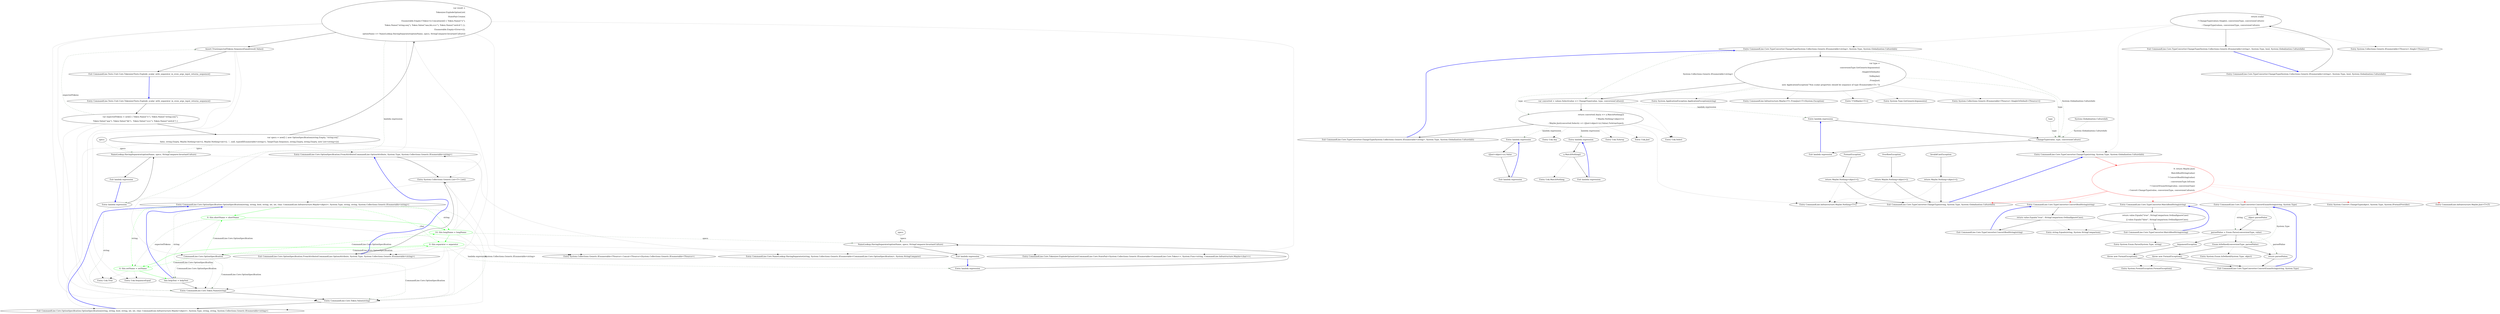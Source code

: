 digraph  {
m0_9 [cluster="CommandLine.Core.OptionSpecification.FromAttribute(CommandLine.OptionAttribute, System.Type, System.Collections.Generic.IEnumerable<string>)", file="UnParserExtensions.cs", label="Entry CommandLine.Core.OptionSpecification.FromAttribute(CommandLine.OptionAttribute, System.Type, System.Collections.Generic.IEnumerable<string>)", span="29-29"];
m0_11 [cluster="CommandLine.Core.OptionSpecification.FromAttribute(CommandLine.OptionAttribute, System.Type, System.Collections.Generic.IEnumerable<string>)", file="UnParserExtensions.cs", label="Exit CommandLine.Core.OptionSpecification.FromAttribute(CommandLine.OptionAttribute, System.Type, System.Collections.Generic.IEnumerable<string>)", span="29-29"];
m0_10 [cluster="System.Collections.Generic.List<T>.List()", file="UnParserExtensions.cs", label="Entry System.Collections.Generic.List<T>.List()", span="0-0"];
m0_13 [cluster="CommandLine.Core.StatePair.Create<T>(T, System.Collections.Generic.IEnumerable<CommandLine.Error>)", file="UnParserExtensions.cs", label="CommandLine.Core.OptionSpecification", span=""];
m0_21 [cluster="CommandLine.Tests.Unit.Core.TokenizerTests.Explode_scalar_with_separator_in_even_args_input_returns_sequence()", file="UnParserExtensions.cs", label="Entry CommandLine.Tests.Unit.Core.TokenizerTests.Explode_scalar_with_separator_in_even_args_input_returns_sequence()", span="38-38"];
m0_22 [cluster="CommandLine.Tests.Unit.Core.TokenizerTests.Explode_scalar_with_separator_in_even_args_input_returns_sequence()", file="UnParserExtensions.cs", label="var expectedTokens = new[] { Token.Name(''x''), Token.Name(''string-seq''),\r\n                Token.Value(''aaa''), Token.Value(''bb''),  Token.Value(''cccc''), Token.Name(''switch'') }", span="41-42"];
m0_23 [cluster="CommandLine.Tests.Unit.Core.TokenizerTests.Explode_scalar_with_separator_in_even_args_input_returns_sequence()", file="UnParserExtensions.cs", label="var specs = new[] { new OptionSpecification(string.Empty, ''string-seq'',\r\n                false, string.Empty, Maybe.Nothing<int>(), Maybe.Nothing<int>(), ',', null, typeof(IEnumerable<string>), TargetType.Sequence, string.Empty, string.Empty, new List<string>())}", span="43-44"];
m0_25 [cluster="CommandLine.Tests.Unit.Core.TokenizerTests.Explode_scalar_with_separator_in_even_args_input_returns_sequence()", file="UnParserExtensions.cs", label="Assert.True(expectedTokens.SequenceEqual(result.Value))", span="56-56"];
m0_24 [cluster="CommandLine.Tests.Unit.Core.TokenizerTests.Explode_scalar_with_separator_in_even_args_input_returns_sequence()", file="UnParserExtensions.cs", label="var result =\r\n                Tokenizer.ExplodeOptionList(\r\n                    StatePair.Create(\r\n                        Enumerable.Empty<Token>().Concat(new[] { Token.Name(''x''),\r\n                            Token.Name(''string-seq''), Token.Value(''aaa,bb,cccc''), Token.Name(''switch'') }),\r\n                        Enumerable.Empty<Error>()),\r\n                        optionName => NameLookup.HavingSeparator(optionName, specs, StringComparer.InvariantCulture))", span="47-53"];
m0_26 [cluster="CommandLine.Tests.Unit.Core.TokenizerTests.Explode_scalar_with_separator_in_even_args_input_returns_sequence()", file="UnParserExtensions.cs", label="Exit CommandLine.Tests.Unit.Core.TokenizerTests.Explode_scalar_with_separator_in_even_args_input_returns_sequence()", span="38-38"];
m0_8 [cluster="CommandLine.Core.OptionSpecification.OptionSpecification(string, string, bool, string, int, int, char, CommandLine.Infrastructure.Maybe<object>, System.Type, string, string, System.Collections.Generic.IEnumerable<string>)", file="UnParserExtensions.cs", label="Exit CommandLine.Core.OptionSpecification.OptionSpecification(string, string, bool, string, int, int, char, CommandLine.Infrastructure.Maybe<object>, System.Type, string, string, System.Collections.Generic.IEnumerable<string>)", span="17-17"];
m0_20 [cluster="CommandLine.Core.NameLookup.HavingSeparator(string, System.Collections.Generic.IEnumerable<CommandLine.Core.OptionSpecification>, System.StringComparer)", file="UnParserExtensions.cs", label="Entry CommandLine.Core.NameLookup.HavingSeparator(string, System.Collections.Generic.IEnumerable<CommandLine.Core.OptionSpecification>, System.StringComparer)", span="16-16"];
m0_16 [cluster="Unk.True", file="UnParserExtensions.cs", label="Entry Unk.True", span=""];
m0_0 [cluster="CommandLine.Core.OptionSpecification.OptionSpecification(string, string, bool, string, int, int, char, CommandLine.Infrastructure.Maybe<object>, System.Type, string, string, System.Collections.Generic.IEnumerable<string>)", file="UnParserExtensions.cs", label="Entry CommandLine.Core.OptionSpecification.OptionSpecification(string, string, bool, string, int, int, char, CommandLine.Infrastructure.Maybe<object>, System.Type, string, string, System.Collections.Generic.IEnumerable<string>)", span="17-17"];
m0_1 [cluster="CommandLine.Core.OptionSpecification.OptionSpecification(string, string, bool, string, int, int, char, CommandLine.Infrastructure.Maybe<object>, System.Type, string, string, System.Collections.Generic.IEnumerable<string>)", color=green, community=0, file="UnParserExtensions.cs", label="0: this.shortName = shortName", span="20-20"];
m0_2 [cluster="CommandLine.Core.OptionSpecification.OptionSpecification(string, string, bool, string, int, int, char, CommandLine.Infrastructure.Maybe<object>, System.Type, string, string, System.Collections.Generic.IEnumerable<string>)", color=green, community=0, file="UnParserExtensions.cs", label="14: this.longName = longName", span="21-21"];
m0_4 [cluster="CommandLine.Core.OptionSpecification.OptionSpecification(string, string, bool, string, int, int, char, CommandLine.Infrastructure.Maybe<object>, System.Type, string, string, System.Collections.Generic.IEnumerable<string>)", color=green, community=0, file="UnParserExtensions.cs", label="4: this.setName = setName", span="23-23"];
m0_3 [cluster="CommandLine.Core.OptionSpecification.OptionSpecification(string, string, bool, string, int, int, char, CommandLine.Infrastructure.Maybe<object>, System.Type, string, string, System.Collections.Generic.IEnumerable<string>)", color=green, community=0, file="UnParserExtensions.cs", label="0: this.separator = separator", span="22-22"];
m0_5 [cluster="CommandLine.Core.OptionSpecification.OptionSpecification(string, string, bool, string, int, int, char, CommandLine.Infrastructure.Maybe<object>, System.Type, string, string, System.Collections.Generic.IEnumerable<string>)", file="UnParserExtensions.cs", label="this.helpText = helpText", span="24-24"];
m0_12 [cluster="System.Collections.Generic.IEnumerable<TSource>.Concat<TSource>(System.Collections.Generic.IEnumerable<TSource>)", file="UnParserExtensions.cs", label="Entry System.Collections.Generic.IEnumerable<TSource>.Concat<TSource>(System.Collections.Generic.IEnumerable<TSource>)", span="0-0"];
m0_27 [cluster="lambda expression", file="UnParserExtensions.cs", label="Entry lambda expression", span="53-53"];
m0_18 [cluster="lambda expression", file="UnParserExtensions.cs", label="NameLookup.HavingSeparator(optionName, specs, StringComparer.InvariantCulture)", span="29-29"];
m0_17 [cluster="lambda expression", file="UnParserExtensions.cs", label="Entry lambda expression", span="29-29"];
m0_19 [cluster="lambda expression", file="UnParserExtensions.cs", label="Exit lambda expression", span="29-29"];
m0_28 [cluster="lambda expression", file="UnParserExtensions.cs", label="NameLookup.HavingSeparator(optionName, specs, StringComparer.InvariantCulture)", span="53-53"];
m0_29 [cluster="lambda expression", file="UnParserExtensions.cs", label="Exit lambda expression", span="53-53"];
m0_6 [cluster="CommandLine.Core.Token.Name(string)", file="UnParserExtensions.cs", label="Entry CommandLine.Core.Token.Name(string)", span="19-19"];
m0_7 [cluster="CommandLine.Core.Token.Value(string)", file="UnParserExtensions.cs", label="Entry CommandLine.Core.Token.Value(string)", span="24-24"];
m0_15 [cluster="Unk.SequenceEqual", file="UnParserExtensions.cs", label="Entry Unk.SequenceEqual", span=""];
m0_14 [cluster="CommandLine.Core.Tokenizer.ExplodeOptionList(CommandLine.Core.StatePair<System.Collections.Generic.IEnumerable<CommandLine.Core.Token>>, System.Func<string, CommandLine.Infrastructure.Maybe<char>>)", file="UnParserExtensions.cs", label="Entry CommandLine.Core.Tokenizer.ExplodeOptionList(CommandLine.Core.StatePair<System.Collections.Generic.IEnumerable<CommandLine.Core.Token>>, System.Func<string, CommandLine.Infrastructure.Maybe<char>>)", span="44-44"];
m0_30 [file="UnParserExtensions.cs", label=specs, span=""];
m0_31 [file="UnParserExtensions.cs", label=specs, span=""];
m1_5 [cluster="CommandLine.Core.TypeConverter.ChangeType(System.Collections.Generic.IEnumerable<string>, System.Type, System.Globalization.CultureInfo)", file="UnParserExtensionsTests.cs", label="Entry CommandLine.Core.TypeConverter.ChangeType(System.Collections.Generic.IEnumerable<string>, System.Type, System.Globalization.CultureInfo)", span="19-19"];
m1_6 [cluster="CommandLine.Core.TypeConverter.ChangeType(System.Collections.Generic.IEnumerable<string>, System.Type, System.Globalization.CultureInfo)", file="UnParserExtensionsTests.cs", label="var type =\r\n                conversionType.GetGenericArguments()\r\n                              .SingleOrDefault()\r\n                              .ToMaybe()\r\n                              .FromJust(\r\n                                  new ApplicationException(''Non scalar properties should be sequence of type IEnumerable<T>.''))", span="21-26"];
m1_7 [cluster="CommandLine.Core.TypeConverter.ChangeType(System.Collections.Generic.IEnumerable<string>, System.Type, System.Globalization.CultureInfo)", file="UnParserExtensionsTests.cs", label="var converted = values.Select(value => ChangeType(value, type, conversionCulture))", span="28-28"];
m1_8 [cluster="CommandLine.Core.TypeConverter.ChangeType(System.Collections.Generic.IEnumerable<string>, System.Type, System.Globalization.CultureInfo)", file="UnParserExtensionsTests.cs", label="return converted.Any(a => a.MatchNothing())\r\n                ? Maybe.Nothing<object>()\r\n                : Maybe.Just(converted.Select(c => ((Just<object>)c).Value).ToArray(type));", span="30-32"];
m1_9 [cluster="CommandLine.Core.TypeConverter.ChangeType(System.Collections.Generic.IEnumerable<string>, System.Type, System.Globalization.CultureInfo)", file="UnParserExtensionsTests.cs", label="Exit CommandLine.Core.TypeConverter.ChangeType(System.Collections.Generic.IEnumerable<string>, System.Type, System.Globalization.CultureInfo)", span="19-19"];
m1_19 [cluster="Unk.Just", file="UnParserExtensionsTests.cs", label="Entry Unk.Just", span=""];
m1_0 [cluster="CommandLine.Core.TypeConverter.ChangeType(System.Collections.Generic.IEnumerable<string>, System.Type, bool, System.Globalization.CultureInfo)", file="UnParserExtensionsTests.cs", label="Entry CommandLine.Core.TypeConverter.ChangeType(System.Collections.Generic.IEnumerable<string>, System.Type, bool, System.Globalization.CultureInfo)", span="12-12"];
m1_1 [cluster="CommandLine.Core.TypeConverter.ChangeType(System.Collections.Generic.IEnumerable<string>, System.Type, bool, System.Globalization.CultureInfo)", file="UnParserExtensionsTests.cs", label="return scalar\r\n                ? ChangeType(values.Single(), conversionType, conversionCulture)\r\n                : ChangeType(values, conversionType, conversionCulture);", span="14-16"];
m1_2 [cluster="CommandLine.Core.TypeConverter.ChangeType(System.Collections.Generic.IEnumerable<string>, System.Type, bool, System.Globalization.CultureInfo)", file="UnParserExtensionsTests.cs", label="Exit CommandLine.Core.TypeConverter.ChangeType(System.Collections.Generic.IEnumerable<string>, System.Type, bool, System.Globalization.CultureInfo)", span="12-12"];
m1_58 [cluster="System.Enum.IsDefined(System.Type, object)", file="UnParserExtensionsTests.cs", label="Entry System.Enum.IsDefined(System.Type, object)", span="0-0"];
m1_13 [cluster="System.ApplicationException.ApplicationException(string)", file="UnParserExtensionsTests.cs", label="Entry System.ApplicationException.ApplicationException(string)", span="0-0"];
m1_16 [cluster="Unk.Any", file="UnParserExtensionsTests.cs", label="Entry Unk.Any", span=""];
m1_14 [cluster="CommandLine.Infrastructure.Maybe<T>.FromJust<T>(System.Exception)", file="UnParserExtensionsTests.cs", label="Entry CommandLine.Infrastructure.Maybe<T>.FromJust<T>(System.Exception)", span="134-134"];
m1_56 [cluster="System.Enum.Parse(System.Type, string)", file="UnParserExtensionsTests.cs", label="Entry System.Enum.Parse(System.Type, string)", span="0-0"];
m1_39 [cluster="CommandLine.Core.TypeConverter.ConvertBoolString(string)", file="UnParserExtensionsTests.cs", label="Entry CommandLine.Core.TypeConverter.ConvertBoolString(string)", span="66-66"];
m1_46 [cluster="CommandLine.Core.TypeConverter.ConvertBoolString(string)", file="UnParserExtensionsTests.cs", label="return value.Equals(''true'', StringComparison.OrdinalIgnoreCase);", span="68-68"];
m1_47 [cluster="CommandLine.Core.TypeConverter.ConvertBoolString(string)", file="UnParserExtensionsTests.cs", label="Exit CommandLine.Core.TypeConverter.ConvertBoolString(string)", span="66-66"];
m1_40 [cluster="CommandLine.Core.TypeConverter.ConvertEnumString(string, System.Type)", file="UnParserExtensionsTests.cs", label="Entry CommandLine.Core.TypeConverter.ConvertEnumString(string, System.Type)", span="71-71"];
m1_48 [cluster="CommandLine.Core.TypeConverter.ConvertEnumString(string, System.Type)", file="UnParserExtensionsTests.cs", label="object parsedValue", span="73-73"];
m1_49 [cluster="CommandLine.Core.TypeConverter.ConvertEnumString(string, System.Type)", file="UnParserExtensionsTests.cs", label="parsedValue = Enum.Parse(conversionType, value)", span="76-76"];
m1_52 [cluster="CommandLine.Core.TypeConverter.ConvertEnumString(string, System.Type)", file="UnParserExtensionsTests.cs", label="Enum.IsDefined(conversionType, parsedValue)", span="82-82"];
m1_50 [cluster="CommandLine.Core.TypeConverter.ConvertEnumString(string, System.Type)", file="UnParserExtensionsTests.cs", label=ArgumentException, span="78-78"];
m1_53 [cluster="CommandLine.Core.TypeConverter.ConvertEnumString(string, System.Type)", file="UnParserExtensionsTests.cs", label="return parsedValue;", span="84-84"];
m1_51 [cluster="CommandLine.Core.TypeConverter.ConvertEnumString(string, System.Type)", file="UnParserExtensionsTests.cs", label="throw new FormatException();", span="80-80"];
m1_54 [cluster="CommandLine.Core.TypeConverter.ConvertEnumString(string, System.Type)", file="UnParserExtensionsTests.cs", label="throw new FormatException();", span="86-86"];
m1_55 [cluster="CommandLine.Core.TypeConverter.ConvertEnumString(string, System.Type)", file="UnParserExtensionsTests.cs", label="Exit CommandLine.Core.TypeConverter.ConvertEnumString(string, System.Type)", span="71-71"];
m1_12 [cluster="T.ToMaybe<T>()", file="UnParserExtensionsTests.cs", label="Entry T.ToMaybe<T>()", span="79-79"];
m1_27 [cluster="lambda expression", file="UnParserExtensionsTests.cs", label="Entry lambda expression", span="32-32"];
m1_21 [cluster="lambda expression", file="UnParserExtensionsTests.cs", label="ChangeType(value, type, conversionCulture)", span="28-28"];
m1_20 [cluster="lambda expression", file="UnParserExtensionsTests.cs", label="Entry lambda expression", span="28-28"];
m1_23 [cluster="lambda expression", file="UnParserExtensionsTests.cs", label="Entry lambda expression", span="30-30"];
m1_22 [cluster="lambda expression", file="UnParserExtensionsTests.cs", label="Exit lambda expression", span="28-28"];
m1_24 [cluster="lambda expression", file="UnParserExtensionsTests.cs", label="a.MatchNothing()", span="30-30"];
m1_25 [cluster="lambda expression", file="UnParserExtensionsTests.cs", label="Exit lambda expression", span="30-30"];
m1_28 [cluster="lambda expression", file="UnParserExtensionsTests.cs", label="((Just<object>)c).Value", span="32-32"];
m1_29 [cluster="lambda expression", file="UnParserExtensionsTests.cs", label="Exit lambda expression", span="32-32"];
m1_45 [cluster="string.Equals(string, System.StringComparison)", file="UnParserExtensionsTests.cs", label="Entry string.Equals(string, System.StringComparison)", span="0-0"];
m1_41 [cluster="System.Convert.ChangeType(object, System.Type, System.IFormatProvider)", file="UnParserExtensionsTests.cs", label="Entry System.Convert.ChangeType(object, System.Type, System.IFormatProvider)", span="0-0"];
m1_3 [cluster="System.Collections.Generic.IEnumerable<TSource>.Single<TSource>()", file="UnParserExtensionsTests.cs", label="Entry System.Collections.Generic.IEnumerable<TSource>.Single<TSource>()", span="0-0"];
m1_4 [cluster="CommandLine.Core.TypeConverter.ChangeType(string, System.Type, System.Globalization.CultureInfo)", file="UnParserExtensionsTests.cs", label="Entry CommandLine.Core.TypeConverter.ChangeType(string, System.Type, System.Globalization.CultureInfo)", span="35-35"];
m1_30 [cluster="CommandLine.Core.TypeConverter.ChangeType(string, System.Type, System.Globalization.CultureInfo)", color=red, community=0, file="UnParserExtensionsTests.cs", label="9: return Maybe.Just(\r\n                    MatchBoolString(value)\r\n                        ? ConvertBoolString(value)\r\n                        : conversionType.IsEnum\r\n                            ? ConvertEnumString(value, conversionType)\r\n                            : Convert.ChangeType(value, conversionType, conversionCulture));", span="39-44"];
m1_31 [cluster="CommandLine.Core.TypeConverter.ChangeType(string, System.Type, System.Globalization.CultureInfo)", file="UnParserExtensionsTests.cs", label=InvalidCastException, span="46-46"];
m1_32 [cluster="CommandLine.Core.TypeConverter.ChangeType(string, System.Type, System.Globalization.CultureInfo)", file="UnParserExtensionsTests.cs", label="return Maybe.Nothing<object>();", span="48-48"];
m1_33 [cluster="CommandLine.Core.TypeConverter.ChangeType(string, System.Type, System.Globalization.CultureInfo)", file="UnParserExtensionsTests.cs", label=FormatException, span="50-50"];
m1_34 [cluster="CommandLine.Core.TypeConverter.ChangeType(string, System.Type, System.Globalization.CultureInfo)", file="UnParserExtensionsTests.cs", label="return Maybe.Nothing<object>();", span="52-52"];
m1_35 [cluster="CommandLine.Core.TypeConverter.ChangeType(string, System.Type, System.Globalization.CultureInfo)", file="UnParserExtensionsTests.cs", label=OverflowException, span="54-54"];
m1_36 [cluster="CommandLine.Core.TypeConverter.ChangeType(string, System.Type, System.Globalization.CultureInfo)", file="UnParserExtensionsTests.cs", label="return Maybe.Nothing<object>();", span="56-56"];
m1_37 [cluster="CommandLine.Core.TypeConverter.ChangeType(string, System.Type, System.Globalization.CultureInfo)", file="UnParserExtensionsTests.cs", label="Exit CommandLine.Core.TypeConverter.ChangeType(string, System.Type, System.Globalization.CultureInfo)", span="35-35"];
m1_42 [cluster="CommandLine.Infrastructure.Maybe.Just<T>(T)", file="UnParserExtensionsTests.cs", label="Entry CommandLine.Infrastructure.Maybe.Just<T>(T)", span="68-68"];
m1_15 [cluster="Unk.Select", file="UnParserExtensionsTests.cs", label="Entry Unk.Select", span=""];
m1_10 [cluster="System.Type.GetGenericArguments()", file="UnParserExtensionsTests.cs", label="Entry System.Type.GetGenericArguments()", span="0-0"];
m1_17 [cluster="CommandLine.Infrastructure.Maybe.Nothing<T>()", file="UnParserExtensionsTests.cs", label="Entry CommandLine.Infrastructure.Maybe.Nothing<T>()", span="63-63"];
m1_26 [cluster="Unk.MatchNothing", file="UnParserExtensionsTests.cs", label="Entry Unk.MatchNothing", span=""];
m1_18 [cluster="Unk.ToArray", file="UnParserExtensionsTests.cs", label="Entry Unk.ToArray", span=""];
m1_38 [cluster="CommandLine.Core.TypeConverter.MatchBoolString(string)", file="UnParserExtensionsTests.cs", label="Entry CommandLine.Core.TypeConverter.MatchBoolString(string)", span="60-60"];
m1_43 [cluster="CommandLine.Core.TypeConverter.MatchBoolString(string)", file="UnParserExtensionsTests.cs", label="return value.Equals(''true'', StringComparison.OrdinalIgnoreCase)\r\n                   || value.Equals(''false'', StringComparison.OrdinalIgnoreCase);", span="62-63"];
m1_44 [cluster="CommandLine.Core.TypeConverter.MatchBoolString(string)", file="UnParserExtensionsTests.cs", label="Exit CommandLine.Core.TypeConverter.MatchBoolString(string)", span="60-60"];
m1_57 [cluster="System.FormatException.FormatException()", file="UnParserExtensionsTests.cs", label="Entry System.FormatException.FormatException()", span="0-0"];
m1_11 [cluster="System.Collections.Generic.IEnumerable<TSource>.SingleOrDefault<TSource>()", file="UnParserExtensionsTests.cs", label="Entry System.Collections.Generic.IEnumerable<TSource>.SingleOrDefault<TSource>()", span="0-0"];
m1_59 [file="UnParserExtensionsTests.cs", label="System.Globalization.CultureInfo", span=""];
m1_60 [file="UnParserExtensionsTests.cs", label=type, span=""];
m0_9 -> m0_10  [key=0, style=solid];
m0_11 -> m0_9  [color=blue, key=0, style=bold];
m0_10 -> m0_0  [key=2, style=dotted];
m0_10 -> m0_11  [key=0, style=solid];
m0_10 -> m0_12  [key=2, style=dotted];
m0_13 -> m0_1  [color=green, key=1, label="CommandLine.Core.OptionSpecification", style=dashed];
m0_13 -> m0_2  [color=green, key=1, label="CommandLine.Core.OptionSpecification", style=dashed];
m0_13 -> m0_3  [color=green, key=1, label="CommandLine.Core.OptionSpecification", style=dashed];
m0_13 -> m0_4  [color=green, key=1, label="CommandLine.Core.OptionSpecification", style=dashed];
m0_13 -> m0_5  [color=darkseagreen4, key=1, label="CommandLine.Core.OptionSpecification", style=dashed];
m0_13 -> m0_6  [color=darkseagreen4, key=1, label="CommandLine.Core.OptionSpecification", style=dashed];
m0_13 -> m0_7  [color=darkseagreen4, key=1, label="CommandLine.Core.OptionSpecification", style=dashed];
m0_21 -> m0_22  [key=0, style=solid];
m0_22 -> m0_23  [key=0, style=solid];
m0_22 -> m0_6  [key=2, style=dotted];
m0_22 -> m0_7  [key=2, style=dotted];
m0_22 -> m0_25  [color=darkseagreen4, key=1, label=expectedTokens, style=dashed];
m0_23 -> m0_24  [key=0, style=solid];
m0_23 -> m0_8  [key=2, style=dotted];
m0_23 -> m0_9  [key=2, style=dotted];
m0_23 -> m0_10  [key=2, style=dotted];
m0_23 -> m0_28  [color=darkseagreen4, key=1, label=specs, style=dashed];
m0_25 -> m0_26  [key=0, style=solid];
m0_25 -> m0_15  [key=2, style=dotted];
m0_25 -> m0_16  [key=2, style=dotted];
m0_24 -> m0_25  [key=0, style=solid];
m0_24 -> m0_11  [key=2, style=dotted];
m0_24 -> m0_6  [key=2, style=dotted];
m0_24 -> m0_7  [key=2, style=dotted];
m0_24 -> m0_12  [key=2, style=dotted];
m0_24 -> m0_13  [key=2, style=dotted];
m0_24 -> m0_14  [key=2, style=dotted];
m0_24 -> m0_27  [color=darkseagreen4, key=1, label="lambda expression", style=dashed];
m0_26 -> m0_21  [color=blue, key=0, style=bold];
m0_8 -> m0_0  [color=blue, key=0, style=bold];
m0_0 -> m0_1  [color=green, key=0, style=solid];
m0_0 -> m0_2  [color=green, key=1, label=string, style=dashed];
m0_0 -> m0_3  [color=green, key=1, label=char, style=dashed];
m0_0 -> m0_4  [color=green, key=1, label=string, style=dashed];
m0_0 -> m0_5  [color=darkseagreen4, key=1, label=string, style=dashed];
m0_0 -> m0_6  [color=darkseagreen4, key=1, label=string, style=dashed];
m0_0 -> m0_7  [color=darkseagreen4, key=1, label="System.Collections.Generic.IEnumerable<string>", style=dashed];
m0_1 -> m0_2  [color=green, key=0, style=solid];
m0_1 -> m0_6  [key=2, style=dotted];
m0_1 -> m0_7  [key=2, style=dotted];
m0_1 -> m0_4  [color=darkseagreen4, key=1, label=expectedTokens, style=dashed];
m0_2 -> m0_3  [color=green, key=0, style=solid];
m0_2 -> m0_8  [key=2, style=dotted];
m0_2 -> m0_9  [key=2, style=dotted];
m0_2 -> m0_10  [key=2, style=dotted];
m0_2 -> m0_18  [color=darkseagreen4, key=1, label=specs, style=dashed];
m0_4 -> m0_5  [color=green, key=0, style=solid];
m0_4 -> m0_15  [key=2, style=dotted];
m0_4 -> m0_16  [key=2, style=dotted];
m0_3 -> m0_4  [color=green, key=0, style=solid];
m0_3 -> m0_11  [key=2, style=dotted];
m0_3 -> m0_6  [key=2, style=dotted];
m0_3 -> m0_7  [key=2, style=dotted];
m0_3 -> m0_12  [key=2, style=dotted];
m0_3 -> m0_13  [key=2, style=dotted];
m0_3 -> m0_14  [key=2, style=dotted];
m0_3 -> m0_17  [color=darkseagreen4, key=1, label="lambda expression", style=dashed];
m0_5 -> m0_0  [color=blue, key=0, style=bold];
m0_5 -> m0_6  [key=0, style=solid];
m0_27 -> m0_28  [key=0, style=solid];
m0_18 -> m0_19  [key=0, style=solid];
m0_18 -> m0_20  [key=2, style=dotted];
m0_17 -> m0_18  [key=0, style=solid];
m0_19 -> m0_17  [color=blue, key=0, style=bold];
m0_28 -> m0_29  [key=0, style=solid];
m0_28 -> m0_20  [key=2, style=dotted];
m0_29 -> m0_27  [color=blue, key=0, style=bold];
m0_6 -> m0_7  [key=0, style=solid];
m0_7 -> m0_8  [key=0, style=solid];
m0_30 -> m0_18  [color=darkseagreen4, key=1, label=specs, style=dashed];
m0_31 -> m0_28  [color=darkseagreen4, key=1, label=specs, style=dashed];
m1_5 -> m1_6  [key=0, style=solid];
m1_5 -> m1_7  [color=darkseagreen4, key=1, label="System.Collections.Generic.IEnumerable<string>", style=dashed];
m1_5 -> m1_21  [color=darkseagreen4, key=1, label="System.Globalization.CultureInfo", style=dashed];
m1_6 -> m1_7  [key=0, style=solid];
m1_6 -> m1_10  [key=2, style=dotted];
m1_6 -> m1_11  [key=2, style=dotted];
m1_6 -> m1_12  [key=2, style=dotted];
m1_6 -> m1_13  [key=2, style=dotted];
m1_6 -> m1_14  [key=2, style=dotted];
m1_6 -> m1_21  [color=darkseagreen4, key=1, label=type, style=dashed];
m1_6 -> m1_8  [color=darkseagreen4, key=1, label=type, style=dashed];
m1_7 -> m1_8  [key=0, style=solid];
m1_7 -> m1_15  [key=2, style=dotted];
m1_7 -> m1_20  [color=darkseagreen4, key=1, label="lambda expression", style=dashed];
m1_8 -> m1_9  [key=0, style=solid];
m1_8 -> m1_16  [key=2, style=dotted];
m1_8 -> m1_17  [key=2, style=dotted];
m1_8 -> m1_15  [key=2, style=dotted];
m1_8 -> m1_18  [key=2, style=dotted];
m1_8 -> m1_19  [key=2, style=dotted];
m1_8 -> m1_23  [color=darkseagreen4, key=1, label="lambda expression", style=dashed];
m1_8 -> m1_27  [color=darkseagreen4, key=1, label="lambda expression", style=dashed];
m1_9 -> m1_5  [color=blue, key=0, style=bold];
m1_0 -> m1_1  [key=0, style=solid];
m1_1 -> m1_2  [key=0, style=solid];
m1_1 -> m1_3  [key=2, style=dotted];
m1_1 -> m1_4  [key=2, style=dotted];
m1_1 -> m1_5  [key=2, style=dotted];
m1_2 -> m1_0  [color=blue, key=0, style=bold];
m1_39 -> m1_46  [key=0, style=solid];
m1_46 -> m1_47  [key=0, style=solid];
m1_46 -> m1_45  [key=2, style=dotted];
m1_47 -> m1_39  [color=blue, key=0, style=bold];
m1_40 -> m1_48  [key=0, style=solid];
m1_40 -> m1_49  [color=darkseagreen4, key=1, label=string, style=dashed];
m1_40 -> m1_52  [color=darkseagreen4, key=1, label="System.Type", style=dashed];
m1_48 -> m1_49  [key=0, style=solid];
m1_49 -> m1_50  [key=0, style=solid];
m1_49 -> m1_52  [key=0, style=solid];
m1_49 -> m1_56  [key=2, style=dotted];
m1_49 -> m1_53  [color=darkseagreen4, key=1, label=parsedValue, style=dashed];
m1_52 -> m1_53  [key=0, style=solid];
m1_52 -> m1_54  [key=0, style=solid];
m1_52 -> m1_58  [key=2, style=dotted];
m1_50 -> m1_51  [key=0, style=solid];
m1_53 -> m1_55  [key=0, style=solid];
m1_51 -> m1_55  [key=0, style=solid];
m1_51 -> m1_57  [key=2, style=dotted];
m1_54 -> m1_55  [key=0, style=solid];
m1_54 -> m1_57  [key=2, style=dotted];
m1_55 -> m1_40  [color=blue, key=0, style=bold];
m1_27 -> m1_28  [key=0, style=solid];
m1_21 -> m1_22  [key=0, style=solid];
m1_21 -> m1_4  [key=2, style=dotted];
m1_20 -> m1_21  [key=0, style=solid];
m1_23 -> m1_24  [key=0, style=solid];
m1_22 -> m1_20  [color=blue, key=0, style=bold];
m1_24 -> m1_25  [key=0, style=solid];
m1_24 -> m1_26  [key=2, style=dotted];
m1_25 -> m1_23  [color=blue, key=0, style=bold];
m1_28 -> m1_29  [key=0, style=solid];
m1_29 -> m1_27  [color=blue, key=0, style=bold];
m1_4 -> m1_30  [color=red, key=0, style=solid];
m1_30 -> m1_37  [color=red, key=0, style=solid];
m1_30 -> m1_38  [color=red, key=2, style=dotted];
m1_30 -> m1_39  [color=red, key=2, style=dotted];
m1_30 -> m1_40  [color=red, key=2, style=dotted];
m1_30 -> m1_41  [color=red, key=2, style=dotted];
m1_30 -> m1_42  [color=red, key=2, style=dotted];
m1_31 -> m1_32  [key=0, style=solid];
m1_32 -> m1_37  [key=0, style=solid];
m1_32 -> m1_17  [key=2, style=dotted];
m1_33 -> m1_34  [key=0, style=solid];
m1_34 -> m1_37  [key=0, style=solid];
m1_34 -> m1_17  [key=2, style=dotted];
m1_35 -> m1_36  [key=0, style=solid];
m1_36 -> m1_37  [key=0, style=solid];
m1_36 -> m1_17  [key=2, style=dotted];
m1_37 -> m1_4  [color=blue, key=0, style=bold];
m1_38 -> m1_43  [key=0, style=solid];
m1_43 -> m1_44  [key=0, style=solid];
m1_43 -> m1_45  [key=2, style=dotted];
m1_44 -> m1_38  [color=blue, key=0, style=bold];
m1_59 -> m1_21  [color=darkseagreen4, key=1, label="System.Globalization.CultureInfo", style=dashed];
m1_60 -> m1_21  [color=darkseagreen4, key=1, label=type, style=dashed];
}

